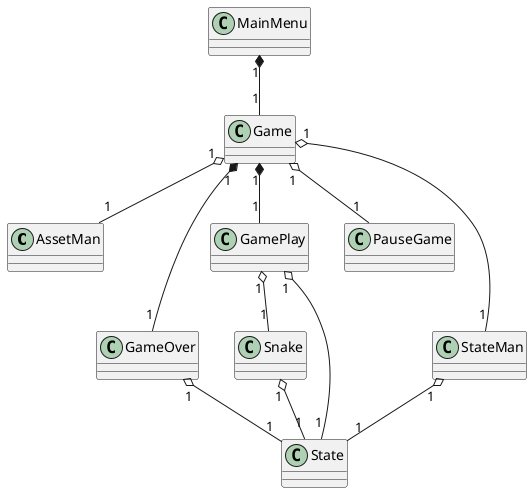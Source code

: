 @startuml name

class AssetMan
class Game
class GameOver
class GamePlay
class MainMenu
class PauseGame
class Snake
class State
class StateMan


MainMenu "1" *-- "1" Game
Game "1" *-- "1" GamePlay
Game "1" *-- "1" GameOver
Game "1" o-- "1" PauseGame
Game "1" o-- "1" StateMan
Game "1" o-- "1" AssetMan
StateMan "1" o-- "1" State
GamePlay "1" o-- "1" State
GamePlay "1" o--  "1" Snake
GameOver "1" o-- "1" State
Snake "1" o-- "1" State
